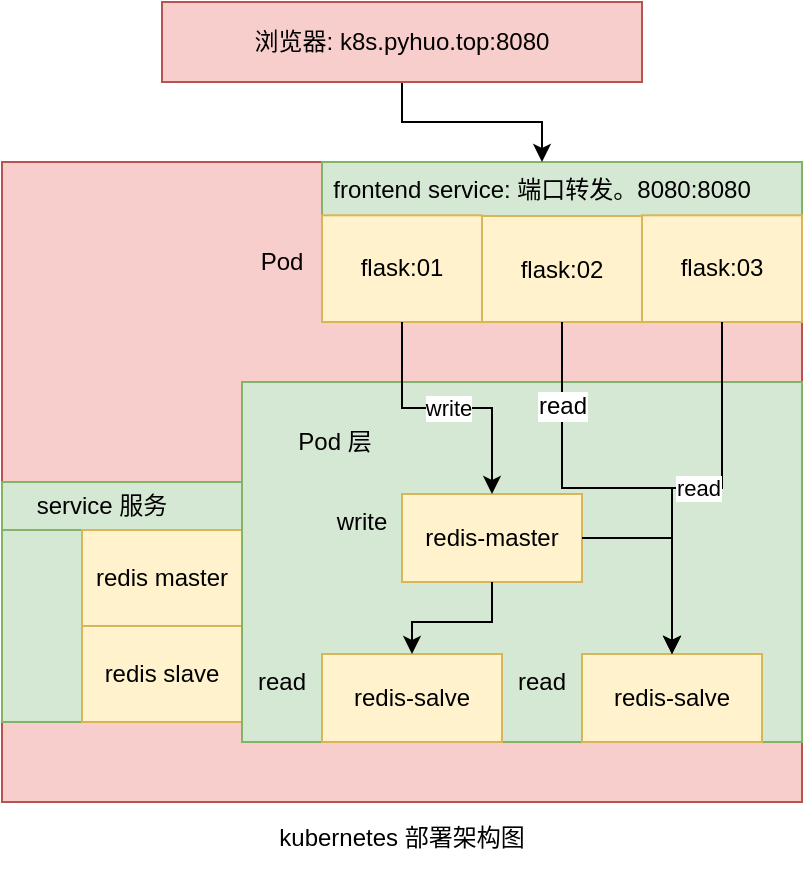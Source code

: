 <mxfile version="12.2.4" pages="1"><diagram id="nru061ZwgjYeos_CCSPk" name="Page-1"><mxGraphModel dx="647" dy="459" grid="1" gridSize="10" guides="1" tooltips="1" connect="1" arrows="1" fold="1" page="1" pageScale="1" pageWidth="827" pageHeight="1169" math="0" shadow="0"><root><mxCell id="0"/><mxCell id="1" parent="0"/><mxCell id="14" value="" style="group" parent="1" vertex="1" connectable="0"><mxGeometry x="40" y="160" width="400" height="320" as="geometry"/></mxCell><mxCell id="3" value="" style="rounded=0;whiteSpace=wrap;html=1;fillColor=#f8cecc;strokeColor=#b85450;" parent="14" vertex="1"><mxGeometry width="400" height="320" as="geometry"/></mxCell><mxCell id="8" value="" style="group;fillColor=#d5e8d4;strokeColor=#82b366;" parent="14" vertex="1" connectable="0"><mxGeometry y="160" width="120" height="120" as="geometry"/></mxCell><mxCell id="12" value="" style="group" parent="8" vertex="1" connectable="0"><mxGeometry width="120" height="120" as="geometry"/></mxCell><mxCell id="6" value="" style="rounded=0;whiteSpace=wrap;html=1;fillColor=#d5e8d4;strokeColor=#82b366;" parent="12" vertex="1"><mxGeometry y="24" width="120" height="96" as="geometry"/></mxCell><mxCell id="7" value="service 服务" style="text;html=1;strokeColor=none;fillColor=none;align=center;verticalAlign=middle;whiteSpace=wrap;rounded=0;" parent="12" vertex="1"><mxGeometry width="100" height="24" as="geometry"/></mxCell><mxCell id="10" value="redis master" style="rounded=0;whiteSpace=wrap;html=1;fillColor=#fff2cc;strokeColor=#d6b656;" parent="12" vertex="1"><mxGeometry x="40" y="24" width="80" height="48" as="geometry"/></mxCell><mxCell id="11" value="redis slave" style="rounded=0;whiteSpace=wrap;html=1;fillColor=#fff2cc;strokeColor=#d6b656;" parent="12" vertex="1"><mxGeometry x="40" y="72" width="80" height="48" as="geometry"/></mxCell><mxCell id="24" value="" style="group" parent="14" vertex="1" connectable="0"><mxGeometry x="160" width="240" height="80" as="geometry"/></mxCell><mxCell id="18" value="" style="group;fillColor=#d5e8d4;strokeColor=#82b366;" parent="24" vertex="1" connectable="0"><mxGeometry width="240" height="80" as="geometry"/></mxCell><mxCell id="16" value="" style="rounded=0;whiteSpace=wrap;html=1;fillColor=#d5e8d4;strokeColor=#82b366;" parent="18" vertex="1"><mxGeometry y="30" width="240" height="50" as="geometry"/></mxCell><mxCell id="17" value="frontend service: 端口转发。8080:8080" style="text;html=1;strokeColor=none;fillColor=none;align=center;verticalAlign=middle;whiteSpace=wrap;rounded=0;" parent="18" vertex="1"><mxGeometry width="220" height="27" as="geometry"/></mxCell><mxCell id="19" value="flask:01" style="rounded=0;whiteSpace=wrap;html=1;fillColor=#fff2cc;strokeColor=#d6b656;" parent="18" vertex="1"><mxGeometry y="26.667" width="80" height="53.333" as="geometry"/></mxCell><mxCell id="20" value="flask:02" style="rounded=0;whiteSpace=wrap;html=1;fillColor=#fff2cc;strokeColor=#d6b656;" parent="18" vertex="1"><mxGeometry x="80" y="27" width="80" height="53" as="geometry"/></mxCell><mxCell id="21" value="flask:03" style="rounded=0;whiteSpace=wrap;html=1;fillColor=#fff2cc;strokeColor=#d6b656;" parent="18" vertex="1"><mxGeometry x="160" y="26.667" width="80" height="53.333" as="geometry"/></mxCell><mxCell id="45" value="" style="group" parent="14" vertex="1" connectable="0"><mxGeometry x="120" y="90" width="280" height="180" as="geometry"/></mxCell><mxCell id="44" value="" style="group" parent="45" vertex="1" connectable="0"><mxGeometry y="20" width="280" height="180" as="geometry"/></mxCell><mxCell id="29" value="" style="group;fillColor=#d5e8d4;strokeColor=#82b366;" parent="44" vertex="1" connectable="0"><mxGeometry width="280" height="180" as="geometry"/></mxCell><mxCell id="28" value="Pod 层" style="text;html=1;strokeColor=none;fillColor=none;align=center;verticalAlign=middle;whiteSpace=wrap;rounded=0;" parent="29" vertex="1"><mxGeometry width="93.333" height="60" as="geometry"/></mxCell><mxCell id="33" value="" style="group" parent="29" vertex="1" connectable="0"><mxGeometry x="40" y="56" width="130" height="44" as="geometry"/></mxCell><mxCell id="27" value="redis-master" style="rounded=0;whiteSpace=wrap;html=1;fillColor=#fff2cc;strokeColor=#d6b656;" parent="33" vertex="1"><mxGeometry x="40" width="90" height="44" as="geometry"/></mxCell><mxCell id="30" value="write" style="text;html=1;strokeColor=none;fillColor=none;align=center;verticalAlign=middle;whiteSpace=wrap;rounded=0;" parent="33" vertex="1"><mxGeometry y="4" width="40" height="20" as="geometry"/></mxCell><mxCell id="34" value="" style="group" parent="29" vertex="1" connectable="0"><mxGeometry y="136" width="130" height="44" as="geometry"/></mxCell><mxCell id="35" value="redis-salve" style="rounded=0;whiteSpace=wrap;html=1;fillColor=#fff2cc;strokeColor=#d6b656;" parent="34" vertex="1"><mxGeometry x="40" width="90" height="44" as="geometry"/></mxCell><mxCell id="36" value="read" style="text;html=1;strokeColor=none;fillColor=none;align=center;verticalAlign=middle;whiteSpace=wrap;rounded=0;" parent="34" vertex="1"><mxGeometry y="4" width="40" height="20" as="geometry"/></mxCell><mxCell id="37" style="edgeStyle=orthogonalEdgeStyle;rounded=0;orthogonalLoop=1;jettySize=auto;html=1;exitX=0.5;exitY=1;exitDx=0;exitDy=0;entryX=0.5;entryY=0;entryDx=0;entryDy=0;" parent="29" source="27" target="35" edge="1"><mxGeometry relative="1" as="geometry"/></mxCell><mxCell id="38" value="" style="group" parent="29" vertex="1" connectable="0"><mxGeometry x="130" y="136" width="130" height="44" as="geometry"/></mxCell><mxCell id="39" value="redis-salve" style="rounded=0;whiteSpace=wrap;html=1;fillColor=#fff2cc;strokeColor=#d6b656;" parent="38" vertex="1"><mxGeometry x="40" width="90" height="44" as="geometry"/></mxCell><mxCell id="40" value="read" style="text;html=1;strokeColor=none;fillColor=none;align=center;verticalAlign=middle;whiteSpace=wrap;rounded=0;" parent="38" vertex="1"><mxGeometry y="4" width="40" height="20" as="geometry"/></mxCell><mxCell id="43" style="edgeStyle=orthogonalEdgeStyle;rounded=0;orthogonalLoop=1;jettySize=auto;html=1;exitX=1;exitY=0.5;exitDx=0;exitDy=0;entryX=0.5;entryY=0;entryDx=0;entryDy=0;" parent="29" source="27" target="39" edge="1"><mxGeometry relative="1" as="geometry"/></mxCell><mxCell id="46" value="write" style="edgeStyle=orthogonalEdgeStyle;rounded=0;orthogonalLoop=1;jettySize=auto;html=1;exitX=0.5;exitY=1;exitDx=0;exitDy=0;entryX=0.5;entryY=0;entryDx=0;entryDy=0;" parent="14" source="19" target="27" edge="1"><mxGeometry relative="1" as="geometry"/></mxCell><mxCell id="47" style="edgeStyle=orthogonalEdgeStyle;rounded=0;orthogonalLoop=1;jettySize=auto;html=1;exitX=0.5;exitY=1;exitDx=0;exitDy=0;entryX=0.5;entryY=0;entryDx=0;entryDy=0;" parent="14" source="20" target="39" edge="1"><mxGeometry relative="1" as="geometry"/></mxCell><mxCell id="49" value="read" style="text;html=1;resizable=0;points=[];align=center;verticalAlign=middle;labelBackgroundColor=#ffffff;" parent="47" vertex="1" connectable="0"><mxGeometry x="-0.621" relative="1" as="geometry"><mxPoint as="offset"/></mxGeometry></mxCell><mxCell id="48" value="read" style="edgeStyle=orthogonalEdgeStyle;rounded=0;orthogonalLoop=1;jettySize=auto;html=1;exitX=0.5;exitY=1;exitDx=0;exitDy=0;entryX=0.5;entryY=0;entryDx=0;entryDy=0;" parent="14" source="21" target="39" edge="1"><mxGeometry relative="1" as="geometry"/></mxCell><mxCell id="53" value="Pod" style="text;html=1;strokeColor=none;fillColor=none;align=center;verticalAlign=middle;whiteSpace=wrap;rounded=0;" parent="14" vertex="1"><mxGeometry x="120" y="40" width="40" height="20" as="geometry"/></mxCell><mxCell id="52" style="edgeStyle=orthogonalEdgeStyle;rounded=0;orthogonalLoop=1;jettySize=auto;html=1;exitX=0.5;exitY=1;exitDx=0;exitDy=0;" parent="1" source="2" target="17" edge="1"><mxGeometry relative="1" as="geometry"/></mxCell><mxCell id="2" value="浏览器: k8s.pyhuo.top:8080" style="rounded=0;whiteSpace=wrap;html=1;fillColor=#f8cecc;strokeColor=#b85450;" parent="1" vertex="1"><mxGeometry x="120" y="80" width="240" height="40" as="geometry"/></mxCell><mxCell id="5" value="kubernetes 部署架构图&lt;br&gt;" style="text;html=1;strokeColor=none;fillColor=none;align=center;verticalAlign=middle;whiteSpace=wrap;rounded=0;" parent="1" vertex="1"><mxGeometry x="160" y="479.944" width="160" height="35.556" as="geometry"/></mxCell></root></mxGraphModel></diagram></mxfile>